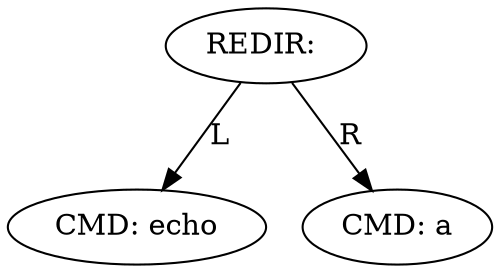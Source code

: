 digraph AST {
"0x6030000017e0" [label="REDIR: "];
"0x6030000017e0" -> "0x603000001810" [label="L"];
"0x603000001810" [label="CMD: echo"];
"0x6030000017e0" -> "0x603000001840" [label="R"];
"0x603000001840" [label="CMD: a"];
}
